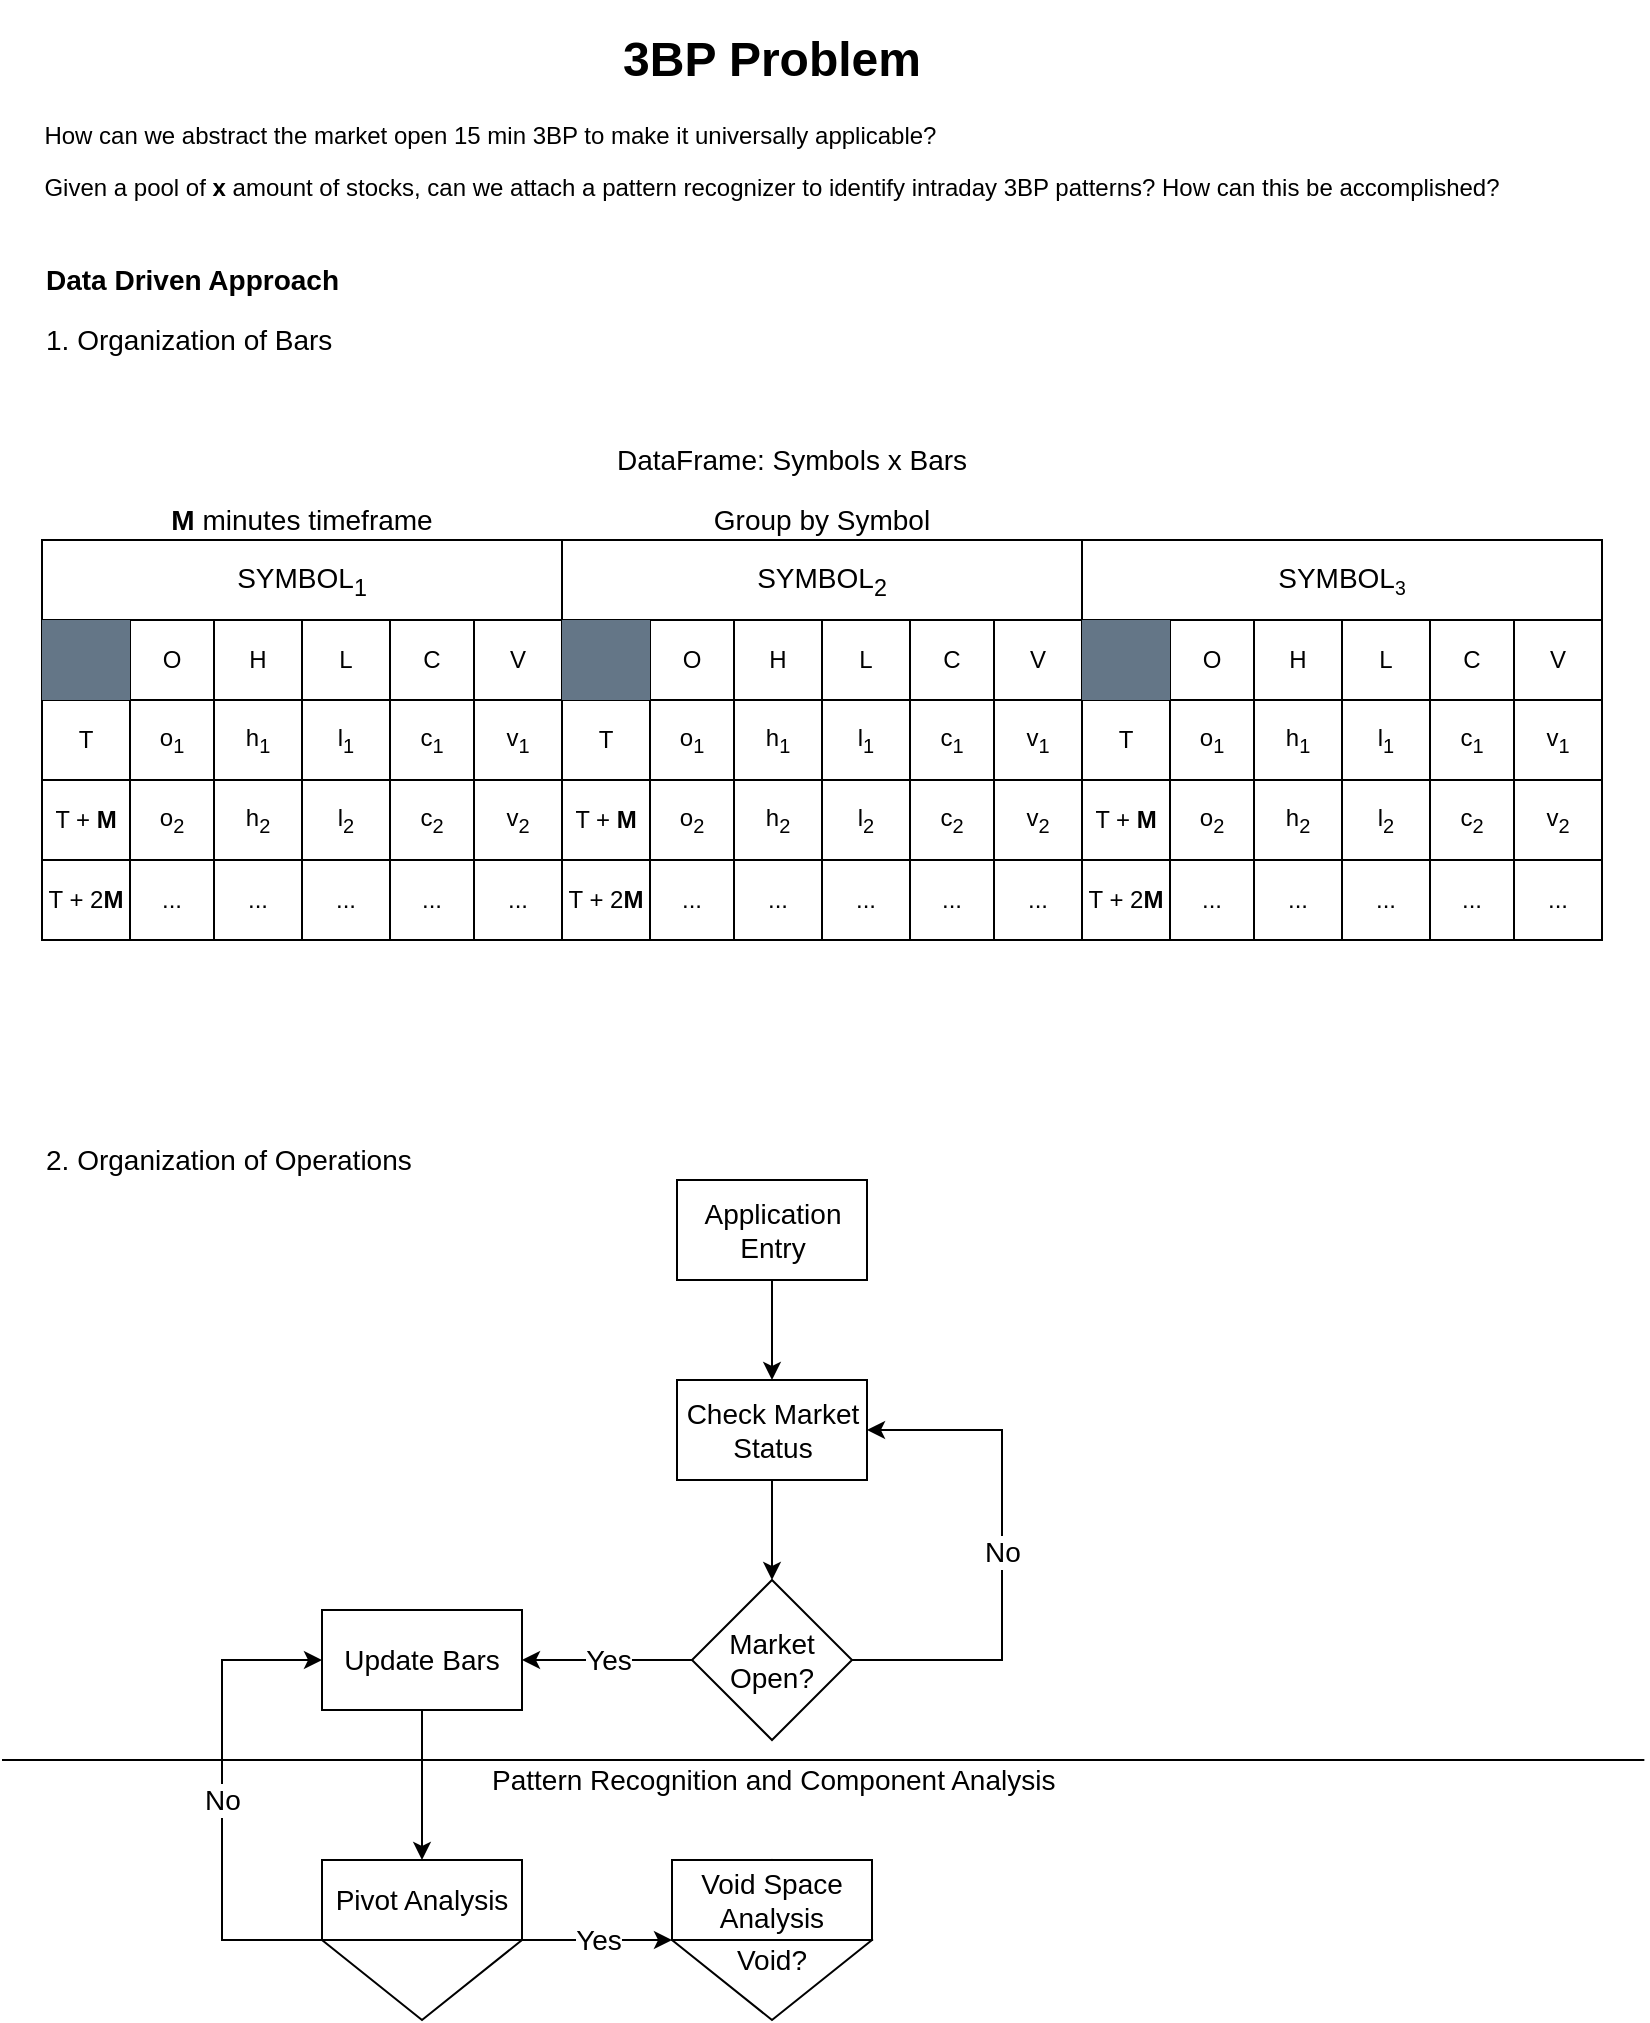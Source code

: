 <mxfile version="14.2.7" type="github"><diagram id="g5K5ZNG9Sw-1BLyG-z59" name="Page-1"><mxGraphModel dx="920" dy="868" grid="1" gridSize="10" guides="1" tooltips="1" connect="1" arrows="1" fold="1" page="1" pageScale="1" pageWidth="850" pageHeight="1100" math="0" shadow="0"><root><mxCell id="0"/><mxCell id="1" parent="0"/><mxCell id="dM4o_yjxJehUBfdsrGkX-165" value="No" style="edgeStyle=orthogonalEdgeStyle;rounded=0;orthogonalLoop=1;jettySize=auto;html=1;exitX=0;exitY=0.5;exitDx=0;exitDy=0;entryX=0;entryY=0.5;entryDx=0;entryDy=0;fontSize=14;" edge="1" parent="1" source="dM4o_yjxJehUBfdsrGkX-162" target="dM4o_yjxJehUBfdsrGkX-155"><mxGeometry relative="1" as="geometry"><Array as="points"><mxPoint x="120" y="980"/><mxPoint x="120" y="840"/></Array></mxGeometry></mxCell><mxCell id="dM4o_yjxJehUBfdsrGkX-172" value="Yes" style="edgeStyle=orthogonalEdgeStyle;rounded=0;orthogonalLoop=1;jettySize=auto;html=1;exitX=1;exitY=0.5;exitDx=0;exitDy=0;fontSize=14;" edge="1" parent="1" source="dM4o_yjxJehUBfdsrGkX-162" target="dM4o_yjxJehUBfdsrGkX-169"><mxGeometry relative="1" as="geometry"/></mxCell><mxCell id="dM4o_yjxJehUBfdsrGkX-162" value="" style="rhombus;whiteSpace=wrap;html=1;fontSize=14;align=left;" vertex="1" parent="1"><mxGeometry x="170" y="940" width="100" height="80" as="geometry"/></mxCell><mxCell id="dM4o_yjxJehUBfdsrGkX-1" value="&lt;h1&gt;3BP Problem&lt;/h1&gt;&lt;p style=&quot;text-align: left&quot;&gt;How can we abstract the market open 15 min 3BP to make it universally applicable?&lt;/p&gt;&lt;p style=&quot;text-align: left&quot;&gt;Given a pool of &lt;b&gt;x&lt;/b&gt;&amp;nbsp;amount of stocks, can we attach a pattern recognizer to identify intraday 3BP patterns? How can this be accomplished?&lt;/p&gt;" style="text;html=1;strokeColor=none;fillColor=none;spacing=5;spacingTop=-20;whiteSpace=wrap;overflow=hidden;rounded=0;align=center;" vertex="1" parent="1"><mxGeometry x="10" y="20" width="770" height="120" as="geometry"/></mxCell><mxCell id="dM4o_yjxJehUBfdsrGkX-2" value="Data Driven Approach" style="text;html=1;strokeColor=none;fillColor=none;align=left;verticalAlign=middle;whiteSpace=wrap;rounded=0;fontStyle=1;fontSize=14;" vertex="1" parent="1"><mxGeometry x="30" y="140" width="160" height="20" as="geometry"/></mxCell><mxCell id="dM4o_yjxJehUBfdsrGkX-3" value="1. Organization of Bars" style="text;html=1;strokeColor=none;fillColor=none;align=left;verticalAlign=middle;whiteSpace=wrap;rounded=0;fontSize=14;" vertex="1" parent="1"><mxGeometry x="30" y="170" width="160" height="20" as="geometry"/></mxCell><mxCell id="dM4o_yjxJehUBfdsrGkX-4" value="DataFrame: Symbols x Bars" style="text;html=1;strokeColor=none;fillColor=none;align=center;verticalAlign=middle;whiteSpace=wrap;rounded=0;fontSize=14;" vertex="1" parent="1"><mxGeometry x="30" y="230" width="750" height="20" as="geometry"/></mxCell><mxCell id="dM4o_yjxJehUBfdsrGkX-17" value="&lt;b&gt;M&lt;/b&gt;&amp;nbsp;minutes timeframe" style="text;html=1;strokeColor=none;fillColor=none;align=center;verticalAlign=middle;whiteSpace=wrap;rounded=0;fontSize=14;" vertex="1" parent="1"><mxGeometry x="30" y="260" width="260" height="20" as="geometry"/></mxCell><mxCell id="dM4o_yjxJehUBfdsrGkX-49" value="SYMBOL&lt;sub&gt;1&lt;/sub&gt;" style="rounded=0;whiteSpace=wrap;html=1;fontSize=14;align=center;" vertex="1" parent="1"><mxGeometry x="30" y="280" width="260" height="40" as="geometry"/></mxCell><mxCell id="dM4o_yjxJehUBfdsrGkX-50" value="" style="shape=table;html=1;whiteSpace=wrap;startSize=0;container=1;collapsible=0;childLayout=tableLayout;" vertex="1" parent="1"><mxGeometry x="30" y="320" width="260" height="160" as="geometry"/></mxCell><mxCell id="dM4o_yjxJehUBfdsrGkX-51" value="" style="shape=partialRectangle;html=1;whiteSpace=wrap;collapsible=0;dropTarget=0;pointerEvents=0;fillColor=none;top=0;left=0;bottom=0;right=0;points=[[0,0.5],[1,0.5]];portConstraint=eastwest;" vertex="1" parent="dM4o_yjxJehUBfdsrGkX-50"><mxGeometry width="260" height="40" as="geometry"/></mxCell><mxCell id="dM4o_yjxJehUBfdsrGkX-52" value="" style="shape=partialRectangle;html=1;whiteSpace=wrap;connectable=0;overflow=hidden;fillColor=#647687;top=0;left=0;bottom=0;right=0;strokeColor=#314354;fontColor=#ffffff;" vertex="1" parent="dM4o_yjxJehUBfdsrGkX-51"><mxGeometry width="44" height="40" as="geometry"/></mxCell><mxCell id="dM4o_yjxJehUBfdsrGkX-53" value="O" style="shape=partialRectangle;html=1;whiteSpace=wrap;connectable=0;overflow=hidden;fillColor=none;top=0;left=0;bottom=0;right=0;" vertex="1" parent="dM4o_yjxJehUBfdsrGkX-51"><mxGeometry x="44" width="42" height="40" as="geometry"/></mxCell><mxCell id="dM4o_yjxJehUBfdsrGkX-54" value="H" style="shape=partialRectangle;html=1;whiteSpace=wrap;connectable=0;overflow=hidden;fillColor=none;top=0;left=0;bottom=0;right=0;" vertex="1" parent="dM4o_yjxJehUBfdsrGkX-51"><mxGeometry x="86" width="44" height="40" as="geometry"/></mxCell><mxCell id="dM4o_yjxJehUBfdsrGkX-55" value="L" style="shape=partialRectangle;html=1;whiteSpace=wrap;connectable=0;overflow=hidden;fillColor=none;top=0;left=0;bottom=0;right=0;" vertex="1" parent="dM4o_yjxJehUBfdsrGkX-51"><mxGeometry x="130" width="44" height="40" as="geometry"/></mxCell><mxCell id="dM4o_yjxJehUBfdsrGkX-56" value="C" style="shape=partialRectangle;html=1;whiteSpace=wrap;connectable=0;overflow=hidden;fillColor=none;top=0;left=0;bottom=0;right=0;" vertex="1" parent="dM4o_yjxJehUBfdsrGkX-51"><mxGeometry x="174" width="42" height="40" as="geometry"/></mxCell><mxCell id="dM4o_yjxJehUBfdsrGkX-57" value="V" style="shape=partialRectangle;html=1;whiteSpace=wrap;connectable=0;overflow=hidden;fillColor=none;top=0;left=0;bottom=0;right=0;" vertex="1" parent="dM4o_yjxJehUBfdsrGkX-51"><mxGeometry x="216" width="44" height="40" as="geometry"/></mxCell><mxCell id="dM4o_yjxJehUBfdsrGkX-58" value="" style="shape=partialRectangle;html=1;whiteSpace=wrap;collapsible=0;dropTarget=0;pointerEvents=0;fillColor=none;top=0;left=0;bottom=0;right=0;points=[[0,0.5],[1,0.5]];portConstraint=eastwest;" vertex="1" parent="dM4o_yjxJehUBfdsrGkX-50"><mxGeometry y="40" width="260" height="40" as="geometry"/></mxCell><mxCell id="dM4o_yjxJehUBfdsrGkX-59" value="T" style="shape=partialRectangle;html=1;whiteSpace=wrap;connectable=0;overflow=hidden;fillColor=none;top=0;left=0;bottom=0;right=0;" vertex="1" parent="dM4o_yjxJehUBfdsrGkX-58"><mxGeometry width="44" height="40" as="geometry"/></mxCell><mxCell id="dM4o_yjxJehUBfdsrGkX-60" value="o&lt;sub&gt;1&lt;/sub&gt;" style="shape=partialRectangle;html=1;whiteSpace=wrap;connectable=0;overflow=hidden;fillColor=none;top=0;left=0;bottom=0;right=0;" vertex="1" parent="dM4o_yjxJehUBfdsrGkX-58"><mxGeometry x="44" width="42" height="40" as="geometry"/></mxCell><mxCell id="dM4o_yjxJehUBfdsrGkX-61" value="h&lt;sub&gt;1&lt;/sub&gt;" style="shape=partialRectangle;html=1;whiteSpace=wrap;connectable=0;overflow=hidden;fillColor=none;top=0;left=0;bottom=0;right=0;" vertex="1" parent="dM4o_yjxJehUBfdsrGkX-58"><mxGeometry x="86" width="44" height="40" as="geometry"/></mxCell><mxCell id="dM4o_yjxJehUBfdsrGkX-62" value="l&lt;sub&gt;1&lt;/sub&gt;" style="shape=partialRectangle;html=1;whiteSpace=wrap;connectable=0;overflow=hidden;fillColor=none;top=0;left=0;bottom=0;right=0;" vertex="1" parent="dM4o_yjxJehUBfdsrGkX-58"><mxGeometry x="130" width="44" height="40" as="geometry"/></mxCell><mxCell id="dM4o_yjxJehUBfdsrGkX-63" value="c&lt;sub&gt;1&lt;/sub&gt;" style="shape=partialRectangle;html=1;whiteSpace=wrap;connectable=0;overflow=hidden;fillColor=none;top=0;left=0;bottom=0;right=0;" vertex="1" parent="dM4o_yjxJehUBfdsrGkX-58"><mxGeometry x="174" width="42" height="40" as="geometry"/></mxCell><mxCell id="dM4o_yjxJehUBfdsrGkX-64" value="v&lt;sub&gt;1&lt;/sub&gt;" style="shape=partialRectangle;html=1;whiteSpace=wrap;connectable=0;overflow=hidden;fillColor=none;top=0;left=0;bottom=0;right=0;" vertex="1" parent="dM4o_yjxJehUBfdsrGkX-58"><mxGeometry x="216" width="44" height="40" as="geometry"/></mxCell><mxCell id="dM4o_yjxJehUBfdsrGkX-65" value="" style="shape=partialRectangle;html=1;whiteSpace=wrap;collapsible=0;dropTarget=0;pointerEvents=0;fillColor=none;top=0;left=0;bottom=0;right=0;points=[[0,0.5],[1,0.5]];portConstraint=eastwest;" vertex="1" parent="dM4o_yjxJehUBfdsrGkX-50"><mxGeometry y="80" width="260" height="40" as="geometry"/></mxCell><mxCell id="dM4o_yjxJehUBfdsrGkX-66" value="T + &lt;b&gt;M&lt;/b&gt;" style="shape=partialRectangle;html=1;whiteSpace=wrap;connectable=0;overflow=hidden;fillColor=none;top=0;left=0;bottom=0;right=0;" vertex="1" parent="dM4o_yjxJehUBfdsrGkX-65"><mxGeometry width="44" height="40" as="geometry"/></mxCell><mxCell id="dM4o_yjxJehUBfdsrGkX-67" value="o&lt;sub&gt;2&lt;/sub&gt;" style="shape=partialRectangle;html=1;whiteSpace=wrap;connectable=0;overflow=hidden;fillColor=none;top=0;left=0;bottom=0;right=0;" vertex="1" parent="dM4o_yjxJehUBfdsrGkX-65"><mxGeometry x="44" width="42" height="40" as="geometry"/></mxCell><mxCell id="dM4o_yjxJehUBfdsrGkX-68" value="h&lt;sub&gt;2&lt;/sub&gt;" style="shape=partialRectangle;html=1;whiteSpace=wrap;connectable=0;overflow=hidden;fillColor=none;top=0;left=0;bottom=0;right=0;" vertex="1" parent="dM4o_yjxJehUBfdsrGkX-65"><mxGeometry x="86" width="44" height="40" as="geometry"/></mxCell><mxCell id="dM4o_yjxJehUBfdsrGkX-69" value="l&lt;sub&gt;2&lt;/sub&gt;" style="shape=partialRectangle;html=1;whiteSpace=wrap;connectable=0;overflow=hidden;fillColor=none;top=0;left=0;bottom=0;right=0;" vertex="1" parent="dM4o_yjxJehUBfdsrGkX-65"><mxGeometry x="130" width="44" height="40" as="geometry"/></mxCell><mxCell id="dM4o_yjxJehUBfdsrGkX-70" value="c&lt;sub&gt;2&lt;/sub&gt;" style="shape=partialRectangle;html=1;whiteSpace=wrap;connectable=0;overflow=hidden;fillColor=none;top=0;left=0;bottom=0;right=0;" vertex="1" parent="dM4o_yjxJehUBfdsrGkX-65"><mxGeometry x="174" width="42" height="40" as="geometry"/></mxCell><mxCell id="dM4o_yjxJehUBfdsrGkX-71" value="v&lt;sub&gt;2&lt;/sub&gt;" style="shape=partialRectangle;html=1;whiteSpace=wrap;connectable=0;overflow=hidden;fillColor=none;top=0;left=0;bottom=0;right=0;" vertex="1" parent="dM4o_yjxJehUBfdsrGkX-65"><mxGeometry x="216" width="44" height="40" as="geometry"/></mxCell><mxCell id="dM4o_yjxJehUBfdsrGkX-72" value="" style="shape=partialRectangle;html=1;whiteSpace=wrap;collapsible=0;dropTarget=0;pointerEvents=0;fillColor=none;top=0;left=0;bottom=0;right=0;points=[[0,0.5],[1,0.5]];portConstraint=eastwest;" vertex="1" parent="dM4o_yjxJehUBfdsrGkX-50"><mxGeometry y="120" width="260" height="40" as="geometry"/></mxCell><mxCell id="dM4o_yjxJehUBfdsrGkX-73" value="T + 2&lt;b&gt;M&lt;/b&gt;" style="shape=partialRectangle;html=1;whiteSpace=wrap;connectable=0;overflow=hidden;fillColor=none;top=0;left=0;bottom=0;right=0;" vertex="1" parent="dM4o_yjxJehUBfdsrGkX-72"><mxGeometry width="44" height="40" as="geometry"/></mxCell><mxCell id="dM4o_yjxJehUBfdsrGkX-74" value="..." style="shape=partialRectangle;html=1;whiteSpace=wrap;connectable=0;overflow=hidden;fillColor=none;top=0;left=0;bottom=0;right=0;" vertex="1" parent="dM4o_yjxJehUBfdsrGkX-72"><mxGeometry x="44" width="42" height="40" as="geometry"/></mxCell><mxCell id="dM4o_yjxJehUBfdsrGkX-75" value="..." style="shape=partialRectangle;html=1;whiteSpace=wrap;connectable=0;overflow=hidden;fillColor=none;top=0;left=0;bottom=0;right=0;" vertex="1" parent="dM4o_yjxJehUBfdsrGkX-72"><mxGeometry x="86" width="44" height="40" as="geometry"/></mxCell><mxCell id="dM4o_yjxJehUBfdsrGkX-76" value="..." style="shape=partialRectangle;html=1;whiteSpace=wrap;connectable=0;overflow=hidden;fillColor=none;top=0;left=0;bottom=0;right=0;" vertex="1" parent="dM4o_yjxJehUBfdsrGkX-72"><mxGeometry x="130" width="44" height="40" as="geometry"/></mxCell><mxCell id="dM4o_yjxJehUBfdsrGkX-77" value="..." style="shape=partialRectangle;html=1;whiteSpace=wrap;connectable=0;overflow=hidden;fillColor=none;top=0;left=0;bottom=0;right=0;" vertex="1" parent="dM4o_yjxJehUBfdsrGkX-72"><mxGeometry x="174" width="42" height="40" as="geometry"/></mxCell><mxCell id="dM4o_yjxJehUBfdsrGkX-78" value="..." style="shape=partialRectangle;html=1;whiteSpace=wrap;connectable=0;overflow=hidden;fillColor=none;top=0;left=0;bottom=0;right=0;" vertex="1" parent="dM4o_yjxJehUBfdsrGkX-72"><mxGeometry x="216" width="44" height="40" as="geometry"/></mxCell><mxCell id="dM4o_yjxJehUBfdsrGkX-79" value="SYMBOL&lt;sub&gt;2&lt;/sub&gt;" style="rounded=0;whiteSpace=wrap;html=1;fontSize=14;align=center;" vertex="1" parent="1"><mxGeometry x="290" y="280" width="260" height="40" as="geometry"/></mxCell><mxCell id="dM4o_yjxJehUBfdsrGkX-80" value="" style="shape=table;html=1;whiteSpace=wrap;startSize=0;container=1;collapsible=0;childLayout=tableLayout;" vertex="1" parent="1"><mxGeometry x="290" y="320" width="260" height="160" as="geometry"/></mxCell><mxCell id="dM4o_yjxJehUBfdsrGkX-81" value="" style="shape=partialRectangle;html=1;whiteSpace=wrap;collapsible=0;dropTarget=0;pointerEvents=0;fillColor=none;top=0;left=0;bottom=0;right=0;points=[[0,0.5],[1,0.5]];portConstraint=eastwest;" vertex="1" parent="dM4o_yjxJehUBfdsrGkX-80"><mxGeometry width="260" height="40" as="geometry"/></mxCell><mxCell id="dM4o_yjxJehUBfdsrGkX-82" value="" style="shape=partialRectangle;html=1;whiteSpace=wrap;connectable=0;overflow=hidden;fillColor=#647687;top=0;left=0;bottom=0;right=0;strokeColor=#314354;fontColor=#ffffff;" vertex="1" parent="dM4o_yjxJehUBfdsrGkX-81"><mxGeometry width="44" height="40" as="geometry"/></mxCell><mxCell id="dM4o_yjxJehUBfdsrGkX-83" value="O" style="shape=partialRectangle;html=1;whiteSpace=wrap;connectable=0;overflow=hidden;fillColor=none;top=0;left=0;bottom=0;right=0;" vertex="1" parent="dM4o_yjxJehUBfdsrGkX-81"><mxGeometry x="44" width="42" height="40" as="geometry"/></mxCell><mxCell id="dM4o_yjxJehUBfdsrGkX-84" value="H" style="shape=partialRectangle;html=1;whiteSpace=wrap;connectable=0;overflow=hidden;fillColor=none;top=0;left=0;bottom=0;right=0;" vertex="1" parent="dM4o_yjxJehUBfdsrGkX-81"><mxGeometry x="86" width="44" height="40" as="geometry"/></mxCell><mxCell id="dM4o_yjxJehUBfdsrGkX-85" value="L" style="shape=partialRectangle;html=1;whiteSpace=wrap;connectable=0;overflow=hidden;fillColor=none;top=0;left=0;bottom=0;right=0;" vertex="1" parent="dM4o_yjxJehUBfdsrGkX-81"><mxGeometry x="130" width="44" height="40" as="geometry"/></mxCell><mxCell id="dM4o_yjxJehUBfdsrGkX-86" value="C" style="shape=partialRectangle;html=1;whiteSpace=wrap;connectable=0;overflow=hidden;fillColor=none;top=0;left=0;bottom=0;right=0;" vertex="1" parent="dM4o_yjxJehUBfdsrGkX-81"><mxGeometry x="174" width="42" height="40" as="geometry"/></mxCell><mxCell id="dM4o_yjxJehUBfdsrGkX-87" value="V" style="shape=partialRectangle;html=1;whiteSpace=wrap;connectable=0;overflow=hidden;fillColor=none;top=0;left=0;bottom=0;right=0;" vertex="1" parent="dM4o_yjxJehUBfdsrGkX-81"><mxGeometry x="216" width="44" height="40" as="geometry"/></mxCell><mxCell id="dM4o_yjxJehUBfdsrGkX-88" value="" style="shape=partialRectangle;html=1;whiteSpace=wrap;collapsible=0;dropTarget=0;pointerEvents=0;fillColor=none;top=0;left=0;bottom=0;right=0;points=[[0,0.5],[1,0.5]];portConstraint=eastwest;" vertex="1" parent="dM4o_yjxJehUBfdsrGkX-80"><mxGeometry y="40" width="260" height="40" as="geometry"/></mxCell><mxCell id="dM4o_yjxJehUBfdsrGkX-89" value="T" style="shape=partialRectangle;html=1;whiteSpace=wrap;connectable=0;overflow=hidden;fillColor=none;top=0;left=0;bottom=0;right=0;" vertex="1" parent="dM4o_yjxJehUBfdsrGkX-88"><mxGeometry width="44" height="40" as="geometry"/></mxCell><mxCell id="dM4o_yjxJehUBfdsrGkX-90" value="o&lt;sub&gt;1&lt;/sub&gt;" style="shape=partialRectangle;html=1;whiteSpace=wrap;connectable=0;overflow=hidden;fillColor=none;top=0;left=0;bottom=0;right=0;" vertex="1" parent="dM4o_yjxJehUBfdsrGkX-88"><mxGeometry x="44" width="42" height="40" as="geometry"/></mxCell><mxCell id="dM4o_yjxJehUBfdsrGkX-91" value="h&lt;sub&gt;1&lt;/sub&gt;" style="shape=partialRectangle;html=1;whiteSpace=wrap;connectable=0;overflow=hidden;fillColor=none;top=0;left=0;bottom=0;right=0;" vertex="1" parent="dM4o_yjxJehUBfdsrGkX-88"><mxGeometry x="86" width="44" height="40" as="geometry"/></mxCell><mxCell id="dM4o_yjxJehUBfdsrGkX-92" value="l&lt;sub&gt;1&lt;/sub&gt;" style="shape=partialRectangle;html=1;whiteSpace=wrap;connectable=0;overflow=hidden;fillColor=none;top=0;left=0;bottom=0;right=0;" vertex="1" parent="dM4o_yjxJehUBfdsrGkX-88"><mxGeometry x="130" width="44" height="40" as="geometry"/></mxCell><mxCell id="dM4o_yjxJehUBfdsrGkX-93" value="c&lt;sub&gt;1&lt;/sub&gt;" style="shape=partialRectangle;html=1;whiteSpace=wrap;connectable=0;overflow=hidden;fillColor=none;top=0;left=0;bottom=0;right=0;" vertex="1" parent="dM4o_yjxJehUBfdsrGkX-88"><mxGeometry x="174" width="42" height="40" as="geometry"/></mxCell><mxCell id="dM4o_yjxJehUBfdsrGkX-94" value="v&lt;sub&gt;1&lt;/sub&gt;" style="shape=partialRectangle;html=1;whiteSpace=wrap;connectable=0;overflow=hidden;fillColor=none;top=0;left=0;bottom=0;right=0;" vertex="1" parent="dM4o_yjxJehUBfdsrGkX-88"><mxGeometry x="216" width="44" height="40" as="geometry"/></mxCell><mxCell id="dM4o_yjxJehUBfdsrGkX-95" value="" style="shape=partialRectangle;html=1;whiteSpace=wrap;collapsible=0;dropTarget=0;pointerEvents=0;fillColor=none;top=0;left=0;bottom=0;right=0;points=[[0,0.5],[1,0.5]];portConstraint=eastwest;" vertex="1" parent="dM4o_yjxJehUBfdsrGkX-80"><mxGeometry y="80" width="260" height="40" as="geometry"/></mxCell><mxCell id="dM4o_yjxJehUBfdsrGkX-96" value="T + &lt;b&gt;M&lt;/b&gt;" style="shape=partialRectangle;html=1;whiteSpace=wrap;connectable=0;overflow=hidden;fillColor=none;top=0;left=0;bottom=0;right=0;" vertex="1" parent="dM4o_yjxJehUBfdsrGkX-95"><mxGeometry width="44" height="40" as="geometry"/></mxCell><mxCell id="dM4o_yjxJehUBfdsrGkX-97" value="o&lt;sub&gt;2&lt;/sub&gt;" style="shape=partialRectangle;html=1;whiteSpace=wrap;connectable=0;overflow=hidden;fillColor=none;top=0;left=0;bottom=0;right=0;" vertex="1" parent="dM4o_yjxJehUBfdsrGkX-95"><mxGeometry x="44" width="42" height="40" as="geometry"/></mxCell><mxCell id="dM4o_yjxJehUBfdsrGkX-98" value="h&lt;sub&gt;2&lt;/sub&gt;" style="shape=partialRectangle;html=1;whiteSpace=wrap;connectable=0;overflow=hidden;fillColor=none;top=0;left=0;bottom=0;right=0;" vertex="1" parent="dM4o_yjxJehUBfdsrGkX-95"><mxGeometry x="86" width="44" height="40" as="geometry"/></mxCell><mxCell id="dM4o_yjxJehUBfdsrGkX-99" value="l&lt;sub&gt;2&lt;/sub&gt;" style="shape=partialRectangle;html=1;whiteSpace=wrap;connectable=0;overflow=hidden;fillColor=none;top=0;left=0;bottom=0;right=0;" vertex="1" parent="dM4o_yjxJehUBfdsrGkX-95"><mxGeometry x="130" width="44" height="40" as="geometry"/></mxCell><mxCell id="dM4o_yjxJehUBfdsrGkX-100" value="c&lt;sub&gt;2&lt;/sub&gt;" style="shape=partialRectangle;html=1;whiteSpace=wrap;connectable=0;overflow=hidden;fillColor=none;top=0;left=0;bottom=0;right=0;" vertex="1" parent="dM4o_yjxJehUBfdsrGkX-95"><mxGeometry x="174" width="42" height="40" as="geometry"/></mxCell><mxCell id="dM4o_yjxJehUBfdsrGkX-101" value="v&lt;sub&gt;2&lt;/sub&gt;" style="shape=partialRectangle;html=1;whiteSpace=wrap;connectable=0;overflow=hidden;fillColor=none;top=0;left=0;bottom=0;right=0;" vertex="1" parent="dM4o_yjxJehUBfdsrGkX-95"><mxGeometry x="216" width="44" height="40" as="geometry"/></mxCell><mxCell id="dM4o_yjxJehUBfdsrGkX-102" value="" style="shape=partialRectangle;html=1;whiteSpace=wrap;collapsible=0;dropTarget=0;pointerEvents=0;fillColor=none;top=0;left=0;bottom=0;right=0;points=[[0,0.5],[1,0.5]];portConstraint=eastwest;" vertex="1" parent="dM4o_yjxJehUBfdsrGkX-80"><mxGeometry y="120" width="260" height="40" as="geometry"/></mxCell><mxCell id="dM4o_yjxJehUBfdsrGkX-103" value="T + 2&lt;b&gt;M&lt;/b&gt;" style="shape=partialRectangle;html=1;whiteSpace=wrap;connectable=0;overflow=hidden;fillColor=none;top=0;left=0;bottom=0;right=0;" vertex="1" parent="dM4o_yjxJehUBfdsrGkX-102"><mxGeometry width="44" height="40" as="geometry"/></mxCell><mxCell id="dM4o_yjxJehUBfdsrGkX-104" value="..." style="shape=partialRectangle;html=1;whiteSpace=wrap;connectable=0;overflow=hidden;fillColor=none;top=0;left=0;bottom=0;right=0;" vertex="1" parent="dM4o_yjxJehUBfdsrGkX-102"><mxGeometry x="44" width="42" height="40" as="geometry"/></mxCell><mxCell id="dM4o_yjxJehUBfdsrGkX-105" value="..." style="shape=partialRectangle;html=1;whiteSpace=wrap;connectable=0;overflow=hidden;fillColor=none;top=0;left=0;bottom=0;right=0;" vertex="1" parent="dM4o_yjxJehUBfdsrGkX-102"><mxGeometry x="86" width="44" height="40" as="geometry"/></mxCell><mxCell id="dM4o_yjxJehUBfdsrGkX-106" value="..." style="shape=partialRectangle;html=1;whiteSpace=wrap;connectable=0;overflow=hidden;fillColor=none;top=0;left=0;bottom=0;right=0;" vertex="1" parent="dM4o_yjxJehUBfdsrGkX-102"><mxGeometry x="130" width="44" height="40" as="geometry"/></mxCell><mxCell id="dM4o_yjxJehUBfdsrGkX-107" value="..." style="shape=partialRectangle;html=1;whiteSpace=wrap;connectable=0;overflow=hidden;fillColor=none;top=0;left=0;bottom=0;right=0;" vertex="1" parent="dM4o_yjxJehUBfdsrGkX-102"><mxGeometry x="174" width="42" height="40" as="geometry"/></mxCell><mxCell id="dM4o_yjxJehUBfdsrGkX-108" value="..." style="shape=partialRectangle;html=1;whiteSpace=wrap;connectable=0;overflow=hidden;fillColor=none;top=0;left=0;bottom=0;right=0;" vertex="1" parent="dM4o_yjxJehUBfdsrGkX-102"><mxGeometry x="216" width="44" height="40" as="geometry"/></mxCell><mxCell id="dM4o_yjxJehUBfdsrGkX-109" value="Group by Symbol" style="text;html=1;strokeColor=none;fillColor=none;align=center;verticalAlign=middle;whiteSpace=wrap;rounded=0;fontSize=14;" vertex="1" parent="1"><mxGeometry x="290" y="260" width="260" height="20" as="geometry"/></mxCell><mxCell id="dM4o_yjxJehUBfdsrGkX-111" value="SYMBOL&lt;span style=&quot;font-size: 11.667px&quot;&gt;&lt;sub&gt;3&lt;/sub&gt;&lt;/span&gt;" style="rounded=0;whiteSpace=wrap;html=1;fontSize=14;align=center;" vertex="1" parent="1"><mxGeometry x="550" y="280" width="260" height="40" as="geometry"/></mxCell><mxCell id="dM4o_yjxJehUBfdsrGkX-112" value="" style="shape=table;html=1;whiteSpace=wrap;startSize=0;container=1;collapsible=0;childLayout=tableLayout;" vertex="1" parent="1"><mxGeometry x="550" y="320" width="260" height="160" as="geometry"/></mxCell><mxCell id="dM4o_yjxJehUBfdsrGkX-113" value="" style="shape=partialRectangle;html=1;whiteSpace=wrap;collapsible=0;dropTarget=0;pointerEvents=0;fillColor=none;top=0;left=0;bottom=0;right=0;points=[[0,0.5],[1,0.5]];portConstraint=eastwest;" vertex="1" parent="dM4o_yjxJehUBfdsrGkX-112"><mxGeometry width="260" height="40" as="geometry"/></mxCell><mxCell id="dM4o_yjxJehUBfdsrGkX-114" value="" style="shape=partialRectangle;html=1;whiteSpace=wrap;connectable=0;overflow=hidden;fillColor=#647687;top=0;left=0;bottom=0;right=0;strokeColor=#314354;fontColor=#ffffff;" vertex="1" parent="dM4o_yjxJehUBfdsrGkX-113"><mxGeometry width="44" height="40" as="geometry"/></mxCell><mxCell id="dM4o_yjxJehUBfdsrGkX-115" value="O" style="shape=partialRectangle;html=1;whiteSpace=wrap;connectable=0;overflow=hidden;fillColor=none;top=0;left=0;bottom=0;right=0;" vertex="1" parent="dM4o_yjxJehUBfdsrGkX-113"><mxGeometry x="44" width="42" height="40" as="geometry"/></mxCell><mxCell id="dM4o_yjxJehUBfdsrGkX-116" value="H" style="shape=partialRectangle;html=1;whiteSpace=wrap;connectable=0;overflow=hidden;fillColor=none;top=0;left=0;bottom=0;right=0;" vertex="1" parent="dM4o_yjxJehUBfdsrGkX-113"><mxGeometry x="86" width="44" height="40" as="geometry"/></mxCell><mxCell id="dM4o_yjxJehUBfdsrGkX-117" value="L" style="shape=partialRectangle;html=1;whiteSpace=wrap;connectable=0;overflow=hidden;fillColor=none;top=0;left=0;bottom=0;right=0;" vertex="1" parent="dM4o_yjxJehUBfdsrGkX-113"><mxGeometry x="130" width="44" height="40" as="geometry"/></mxCell><mxCell id="dM4o_yjxJehUBfdsrGkX-118" value="C" style="shape=partialRectangle;html=1;whiteSpace=wrap;connectable=0;overflow=hidden;fillColor=none;top=0;left=0;bottom=0;right=0;" vertex="1" parent="dM4o_yjxJehUBfdsrGkX-113"><mxGeometry x="174" width="42" height="40" as="geometry"/></mxCell><mxCell id="dM4o_yjxJehUBfdsrGkX-119" value="V" style="shape=partialRectangle;html=1;whiteSpace=wrap;connectable=0;overflow=hidden;fillColor=none;top=0;left=0;bottom=0;right=0;" vertex="1" parent="dM4o_yjxJehUBfdsrGkX-113"><mxGeometry x="216" width="44" height="40" as="geometry"/></mxCell><mxCell id="dM4o_yjxJehUBfdsrGkX-120" value="" style="shape=partialRectangle;html=1;whiteSpace=wrap;collapsible=0;dropTarget=0;pointerEvents=0;fillColor=none;top=0;left=0;bottom=0;right=0;points=[[0,0.5],[1,0.5]];portConstraint=eastwest;" vertex="1" parent="dM4o_yjxJehUBfdsrGkX-112"><mxGeometry y="40" width="260" height="40" as="geometry"/></mxCell><mxCell id="dM4o_yjxJehUBfdsrGkX-121" value="T" style="shape=partialRectangle;html=1;whiteSpace=wrap;connectable=0;overflow=hidden;fillColor=none;top=0;left=0;bottom=0;right=0;" vertex="1" parent="dM4o_yjxJehUBfdsrGkX-120"><mxGeometry width="44" height="40" as="geometry"/></mxCell><mxCell id="dM4o_yjxJehUBfdsrGkX-122" value="o&lt;sub&gt;1&lt;/sub&gt;" style="shape=partialRectangle;html=1;whiteSpace=wrap;connectable=0;overflow=hidden;fillColor=none;top=0;left=0;bottom=0;right=0;" vertex="1" parent="dM4o_yjxJehUBfdsrGkX-120"><mxGeometry x="44" width="42" height="40" as="geometry"/></mxCell><mxCell id="dM4o_yjxJehUBfdsrGkX-123" value="h&lt;sub&gt;1&lt;/sub&gt;" style="shape=partialRectangle;html=1;whiteSpace=wrap;connectable=0;overflow=hidden;fillColor=none;top=0;left=0;bottom=0;right=0;" vertex="1" parent="dM4o_yjxJehUBfdsrGkX-120"><mxGeometry x="86" width="44" height="40" as="geometry"/></mxCell><mxCell id="dM4o_yjxJehUBfdsrGkX-124" value="l&lt;sub&gt;1&lt;/sub&gt;" style="shape=partialRectangle;html=1;whiteSpace=wrap;connectable=0;overflow=hidden;fillColor=none;top=0;left=0;bottom=0;right=0;" vertex="1" parent="dM4o_yjxJehUBfdsrGkX-120"><mxGeometry x="130" width="44" height="40" as="geometry"/></mxCell><mxCell id="dM4o_yjxJehUBfdsrGkX-125" value="c&lt;sub&gt;1&lt;/sub&gt;" style="shape=partialRectangle;html=1;whiteSpace=wrap;connectable=0;overflow=hidden;fillColor=none;top=0;left=0;bottom=0;right=0;" vertex="1" parent="dM4o_yjxJehUBfdsrGkX-120"><mxGeometry x="174" width="42" height="40" as="geometry"/></mxCell><mxCell id="dM4o_yjxJehUBfdsrGkX-126" value="v&lt;sub&gt;1&lt;/sub&gt;" style="shape=partialRectangle;html=1;whiteSpace=wrap;connectable=0;overflow=hidden;fillColor=none;top=0;left=0;bottom=0;right=0;" vertex="1" parent="dM4o_yjxJehUBfdsrGkX-120"><mxGeometry x="216" width="44" height="40" as="geometry"/></mxCell><mxCell id="dM4o_yjxJehUBfdsrGkX-127" value="" style="shape=partialRectangle;html=1;whiteSpace=wrap;collapsible=0;dropTarget=0;pointerEvents=0;fillColor=none;top=0;left=0;bottom=0;right=0;points=[[0,0.5],[1,0.5]];portConstraint=eastwest;" vertex="1" parent="dM4o_yjxJehUBfdsrGkX-112"><mxGeometry y="80" width="260" height="40" as="geometry"/></mxCell><mxCell id="dM4o_yjxJehUBfdsrGkX-128" value="T + &lt;b&gt;M&lt;/b&gt;" style="shape=partialRectangle;html=1;whiteSpace=wrap;connectable=0;overflow=hidden;fillColor=none;top=0;left=0;bottom=0;right=0;" vertex="1" parent="dM4o_yjxJehUBfdsrGkX-127"><mxGeometry width="44" height="40" as="geometry"/></mxCell><mxCell id="dM4o_yjxJehUBfdsrGkX-129" value="o&lt;sub&gt;2&lt;/sub&gt;" style="shape=partialRectangle;html=1;whiteSpace=wrap;connectable=0;overflow=hidden;fillColor=none;top=0;left=0;bottom=0;right=0;" vertex="1" parent="dM4o_yjxJehUBfdsrGkX-127"><mxGeometry x="44" width="42" height="40" as="geometry"/></mxCell><mxCell id="dM4o_yjxJehUBfdsrGkX-130" value="h&lt;sub&gt;2&lt;/sub&gt;" style="shape=partialRectangle;html=1;whiteSpace=wrap;connectable=0;overflow=hidden;fillColor=none;top=0;left=0;bottom=0;right=0;" vertex="1" parent="dM4o_yjxJehUBfdsrGkX-127"><mxGeometry x="86" width="44" height="40" as="geometry"/></mxCell><mxCell id="dM4o_yjxJehUBfdsrGkX-131" value="l&lt;sub&gt;2&lt;/sub&gt;" style="shape=partialRectangle;html=1;whiteSpace=wrap;connectable=0;overflow=hidden;fillColor=none;top=0;left=0;bottom=0;right=0;" vertex="1" parent="dM4o_yjxJehUBfdsrGkX-127"><mxGeometry x="130" width="44" height="40" as="geometry"/></mxCell><mxCell id="dM4o_yjxJehUBfdsrGkX-132" value="c&lt;sub&gt;2&lt;/sub&gt;" style="shape=partialRectangle;html=1;whiteSpace=wrap;connectable=0;overflow=hidden;fillColor=none;top=0;left=0;bottom=0;right=0;" vertex="1" parent="dM4o_yjxJehUBfdsrGkX-127"><mxGeometry x="174" width="42" height="40" as="geometry"/></mxCell><mxCell id="dM4o_yjxJehUBfdsrGkX-133" value="v&lt;sub&gt;2&lt;/sub&gt;" style="shape=partialRectangle;html=1;whiteSpace=wrap;connectable=0;overflow=hidden;fillColor=none;top=0;left=0;bottom=0;right=0;" vertex="1" parent="dM4o_yjxJehUBfdsrGkX-127"><mxGeometry x="216" width="44" height="40" as="geometry"/></mxCell><mxCell id="dM4o_yjxJehUBfdsrGkX-134" value="" style="shape=partialRectangle;html=1;whiteSpace=wrap;collapsible=0;dropTarget=0;pointerEvents=0;fillColor=none;top=0;left=0;bottom=0;right=0;points=[[0,0.5],[1,0.5]];portConstraint=eastwest;" vertex="1" parent="dM4o_yjxJehUBfdsrGkX-112"><mxGeometry y="120" width="260" height="40" as="geometry"/></mxCell><mxCell id="dM4o_yjxJehUBfdsrGkX-135" value="T + 2&lt;b&gt;M&lt;/b&gt;" style="shape=partialRectangle;html=1;whiteSpace=wrap;connectable=0;overflow=hidden;fillColor=none;top=0;left=0;bottom=0;right=0;" vertex="1" parent="dM4o_yjxJehUBfdsrGkX-134"><mxGeometry width="44" height="40" as="geometry"/></mxCell><mxCell id="dM4o_yjxJehUBfdsrGkX-136" value="..." style="shape=partialRectangle;html=1;whiteSpace=wrap;connectable=0;overflow=hidden;fillColor=none;top=0;left=0;bottom=0;right=0;" vertex="1" parent="dM4o_yjxJehUBfdsrGkX-134"><mxGeometry x="44" width="42" height="40" as="geometry"/></mxCell><mxCell id="dM4o_yjxJehUBfdsrGkX-137" value="..." style="shape=partialRectangle;html=1;whiteSpace=wrap;connectable=0;overflow=hidden;fillColor=none;top=0;left=0;bottom=0;right=0;" vertex="1" parent="dM4o_yjxJehUBfdsrGkX-134"><mxGeometry x="86" width="44" height="40" as="geometry"/></mxCell><mxCell id="dM4o_yjxJehUBfdsrGkX-138" value="..." style="shape=partialRectangle;html=1;whiteSpace=wrap;connectable=0;overflow=hidden;fillColor=none;top=0;left=0;bottom=0;right=0;" vertex="1" parent="dM4o_yjxJehUBfdsrGkX-134"><mxGeometry x="130" width="44" height="40" as="geometry"/></mxCell><mxCell id="dM4o_yjxJehUBfdsrGkX-139" value="..." style="shape=partialRectangle;html=1;whiteSpace=wrap;connectable=0;overflow=hidden;fillColor=none;top=0;left=0;bottom=0;right=0;" vertex="1" parent="dM4o_yjxJehUBfdsrGkX-134"><mxGeometry x="174" width="42" height="40" as="geometry"/></mxCell><mxCell id="dM4o_yjxJehUBfdsrGkX-140" value="..." style="shape=partialRectangle;html=1;whiteSpace=wrap;connectable=0;overflow=hidden;fillColor=none;top=0;left=0;bottom=0;right=0;" vertex="1" parent="dM4o_yjxJehUBfdsrGkX-134"><mxGeometry x="216" width="44" height="40" as="geometry"/></mxCell><mxCell id="dM4o_yjxJehUBfdsrGkX-143" value="2. Organization of Operations" style="text;html=1;strokeColor=none;fillColor=none;align=left;verticalAlign=middle;whiteSpace=wrap;rounded=0;fontSize=14;" vertex="1" parent="1"><mxGeometry x="30" y="580" width="190" height="20" as="geometry"/></mxCell><mxCell id="dM4o_yjxJehUBfdsrGkX-152" style="edgeStyle=orthogonalEdgeStyle;rounded=0;orthogonalLoop=1;jettySize=auto;html=1;exitX=0.5;exitY=1;exitDx=0;exitDy=0;entryX=0.5;entryY=0;entryDx=0;entryDy=0;fontSize=14;" edge="1" parent="1" source="dM4o_yjxJehUBfdsrGkX-146" target="dM4o_yjxJehUBfdsrGkX-151"><mxGeometry relative="1" as="geometry"/></mxCell><mxCell id="dM4o_yjxJehUBfdsrGkX-146" value="Application Entry" style="rounded=0;whiteSpace=wrap;html=1;fontSize=14;align=center;" vertex="1" parent="1"><mxGeometry x="347.5" y="600" width="95" height="50" as="geometry"/></mxCell><mxCell id="dM4o_yjxJehUBfdsrGkX-154" value="No" style="edgeStyle=orthogonalEdgeStyle;rounded=0;orthogonalLoop=1;jettySize=auto;html=1;exitX=1;exitY=0.5;exitDx=0;exitDy=0;entryX=1;entryY=0.5;entryDx=0;entryDy=0;fontSize=14;" edge="1" parent="1" source="dM4o_yjxJehUBfdsrGkX-147" target="dM4o_yjxJehUBfdsrGkX-151"><mxGeometry relative="1" as="geometry"><Array as="points"><mxPoint x="510" y="840"/><mxPoint x="510" y="725"/></Array></mxGeometry></mxCell><mxCell id="dM4o_yjxJehUBfdsrGkX-156" value="Yes" style="edgeStyle=orthogonalEdgeStyle;rounded=0;orthogonalLoop=1;jettySize=auto;html=1;exitX=0;exitY=0.5;exitDx=0;exitDy=0;entryX=1;entryY=0.5;entryDx=0;entryDy=0;fontSize=14;" edge="1" parent="1" source="dM4o_yjxJehUBfdsrGkX-147" target="dM4o_yjxJehUBfdsrGkX-155"><mxGeometry relative="1" as="geometry"/></mxCell><mxCell id="dM4o_yjxJehUBfdsrGkX-147" value="Market Open?" style="rhombus;whiteSpace=wrap;html=1;fontSize=14;align=center;" vertex="1" parent="1"><mxGeometry x="355" y="800" width="80" height="80" as="geometry"/></mxCell><mxCell id="dM4o_yjxJehUBfdsrGkX-153" style="edgeStyle=orthogonalEdgeStyle;rounded=0;orthogonalLoop=1;jettySize=auto;html=1;exitX=0.5;exitY=1;exitDx=0;exitDy=0;entryX=0.5;entryY=0;entryDx=0;entryDy=0;fontSize=14;" edge="1" parent="1" source="dM4o_yjxJehUBfdsrGkX-151" target="dM4o_yjxJehUBfdsrGkX-147"><mxGeometry relative="1" as="geometry"/></mxCell><mxCell id="dM4o_yjxJehUBfdsrGkX-151" value="Check Market Status" style="rounded=0;whiteSpace=wrap;html=1;fontSize=14;align=center;" vertex="1" parent="1"><mxGeometry x="347.5" y="700" width="95" height="50" as="geometry"/></mxCell><mxCell id="dM4o_yjxJehUBfdsrGkX-161" style="edgeStyle=orthogonalEdgeStyle;rounded=0;orthogonalLoop=1;jettySize=auto;html=1;exitX=0.5;exitY=1;exitDx=0;exitDy=0;entryX=0.5;entryY=0;entryDx=0;entryDy=0;fontSize=14;" edge="1" parent="1" source="dM4o_yjxJehUBfdsrGkX-155" target="dM4o_yjxJehUBfdsrGkX-157"><mxGeometry relative="1" as="geometry"/></mxCell><mxCell id="dM4o_yjxJehUBfdsrGkX-155" value="Update Bars" style="rounded=0;whiteSpace=wrap;html=1;fontSize=14;align=center;" vertex="1" parent="1"><mxGeometry x="170" y="815" width="100" height="50" as="geometry"/></mxCell><mxCell id="dM4o_yjxJehUBfdsrGkX-157" value="Pivot Analysis" style="rounded=0;whiteSpace=wrap;html=1;fontSize=14;align=center;" vertex="1" parent="1"><mxGeometry x="170" y="940" width="100" height="40" as="geometry"/></mxCell><mxCell id="dM4o_yjxJehUBfdsrGkX-159" value="" style="endArrow=none;html=1;fontSize=14;" edge="1" parent="1"><mxGeometry width="50" height="50" relative="1" as="geometry"><mxPoint x="10" y="890" as="sourcePoint"/><mxPoint x="831.176" y="890" as="targetPoint"/></mxGeometry></mxCell><mxCell id="dM4o_yjxJehUBfdsrGkX-160" value="Pattern Recognition and Component Analysis" style="text;html=1;strokeColor=none;fillColor=none;align=left;verticalAlign=middle;whiteSpace=wrap;rounded=0;fontSize=14;" vertex="1" parent="1"><mxGeometry x="252.5" y="890" width="285" height="20" as="geometry"/></mxCell><mxCell id="dM4o_yjxJehUBfdsrGkX-163" value="Pivot?" style="text;html=1;strokeColor=none;fillColor=none;align=center;verticalAlign=middle;whiteSpace=wrap;rounded=0;fontSize=14;" vertex="1" parent="1"><mxGeometry x="355" y="970" width="60" height="20" as="geometry"/></mxCell><mxCell id="dM4o_yjxJehUBfdsrGkX-169" value="" style="rhombus;whiteSpace=wrap;html=1;fontSize=14;align=left;" vertex="1" parent="1"><mxGeometry x="345" y="940" width="100" height="80" as="geometry"/></mxCell><mxCell id="dM4o_yjxJehUBfdsrGkX-170" value="Void Space Analysis" style="rounded=0;whiteSpace=wrap;html=1;fontSize=14;align=center;" vertex="1" parent="1"><mxGeometry x="345" y="940" width="100" height="40" as="geometry"/></mxCell><mxCell id="dM4o_yjxJehUBfdsrGkX-171" value="Void?" style="text;html=1;strokeColor=none;fillColor=none;align=center;verticalAlign=middle;whiteSpace=wrap;rounded=0;fontSize=14;" vertex="1" parent="1"><mxGeometry x="365" y="980" width="60" height="20" as="geometry"/></mxCell></root></mxGraphModel></diagram></mxfile>